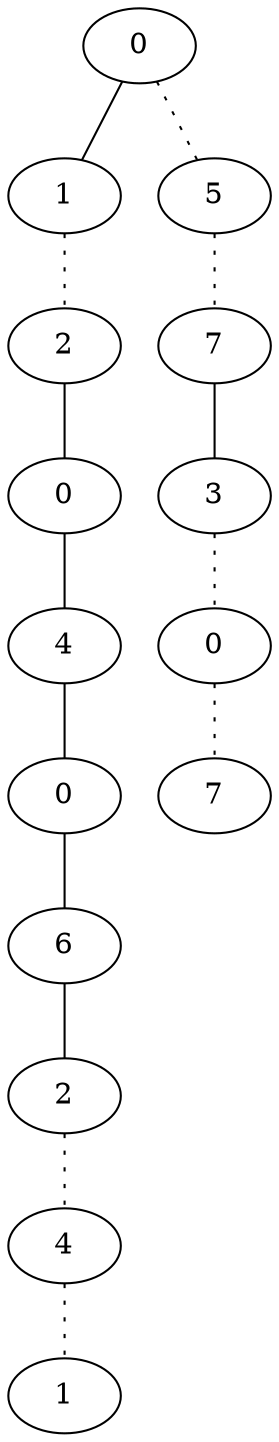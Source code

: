 graph {
a0[label=0];
a1[label=1];
a2[label=2];
a3[label=0];
a4[label=4];
a5[label=0];
a6[label=6];
a7[label=2];
a8[label=4];
a9[label=1];
a10[label=5];
a11[label=7];
a12[label=3];
a13[label=0];
a14[label=7];
a0 -- a1;
a0 -- a10 [style=dotted];
a1 -- a2 [style=dotted];
a2 -- a3;
a3 -- a4;
a4 -- a5;
a5 -- a6;
a6 -- a7;
a7 -- a8 [style=dotted];
a8 -- a9 [style=dotted];
a10 -- a11 [style=dotted];
a11 -- a12;
a12 -- a13 [style=dotted];
a13 -- a14 [style=dotted];
}
